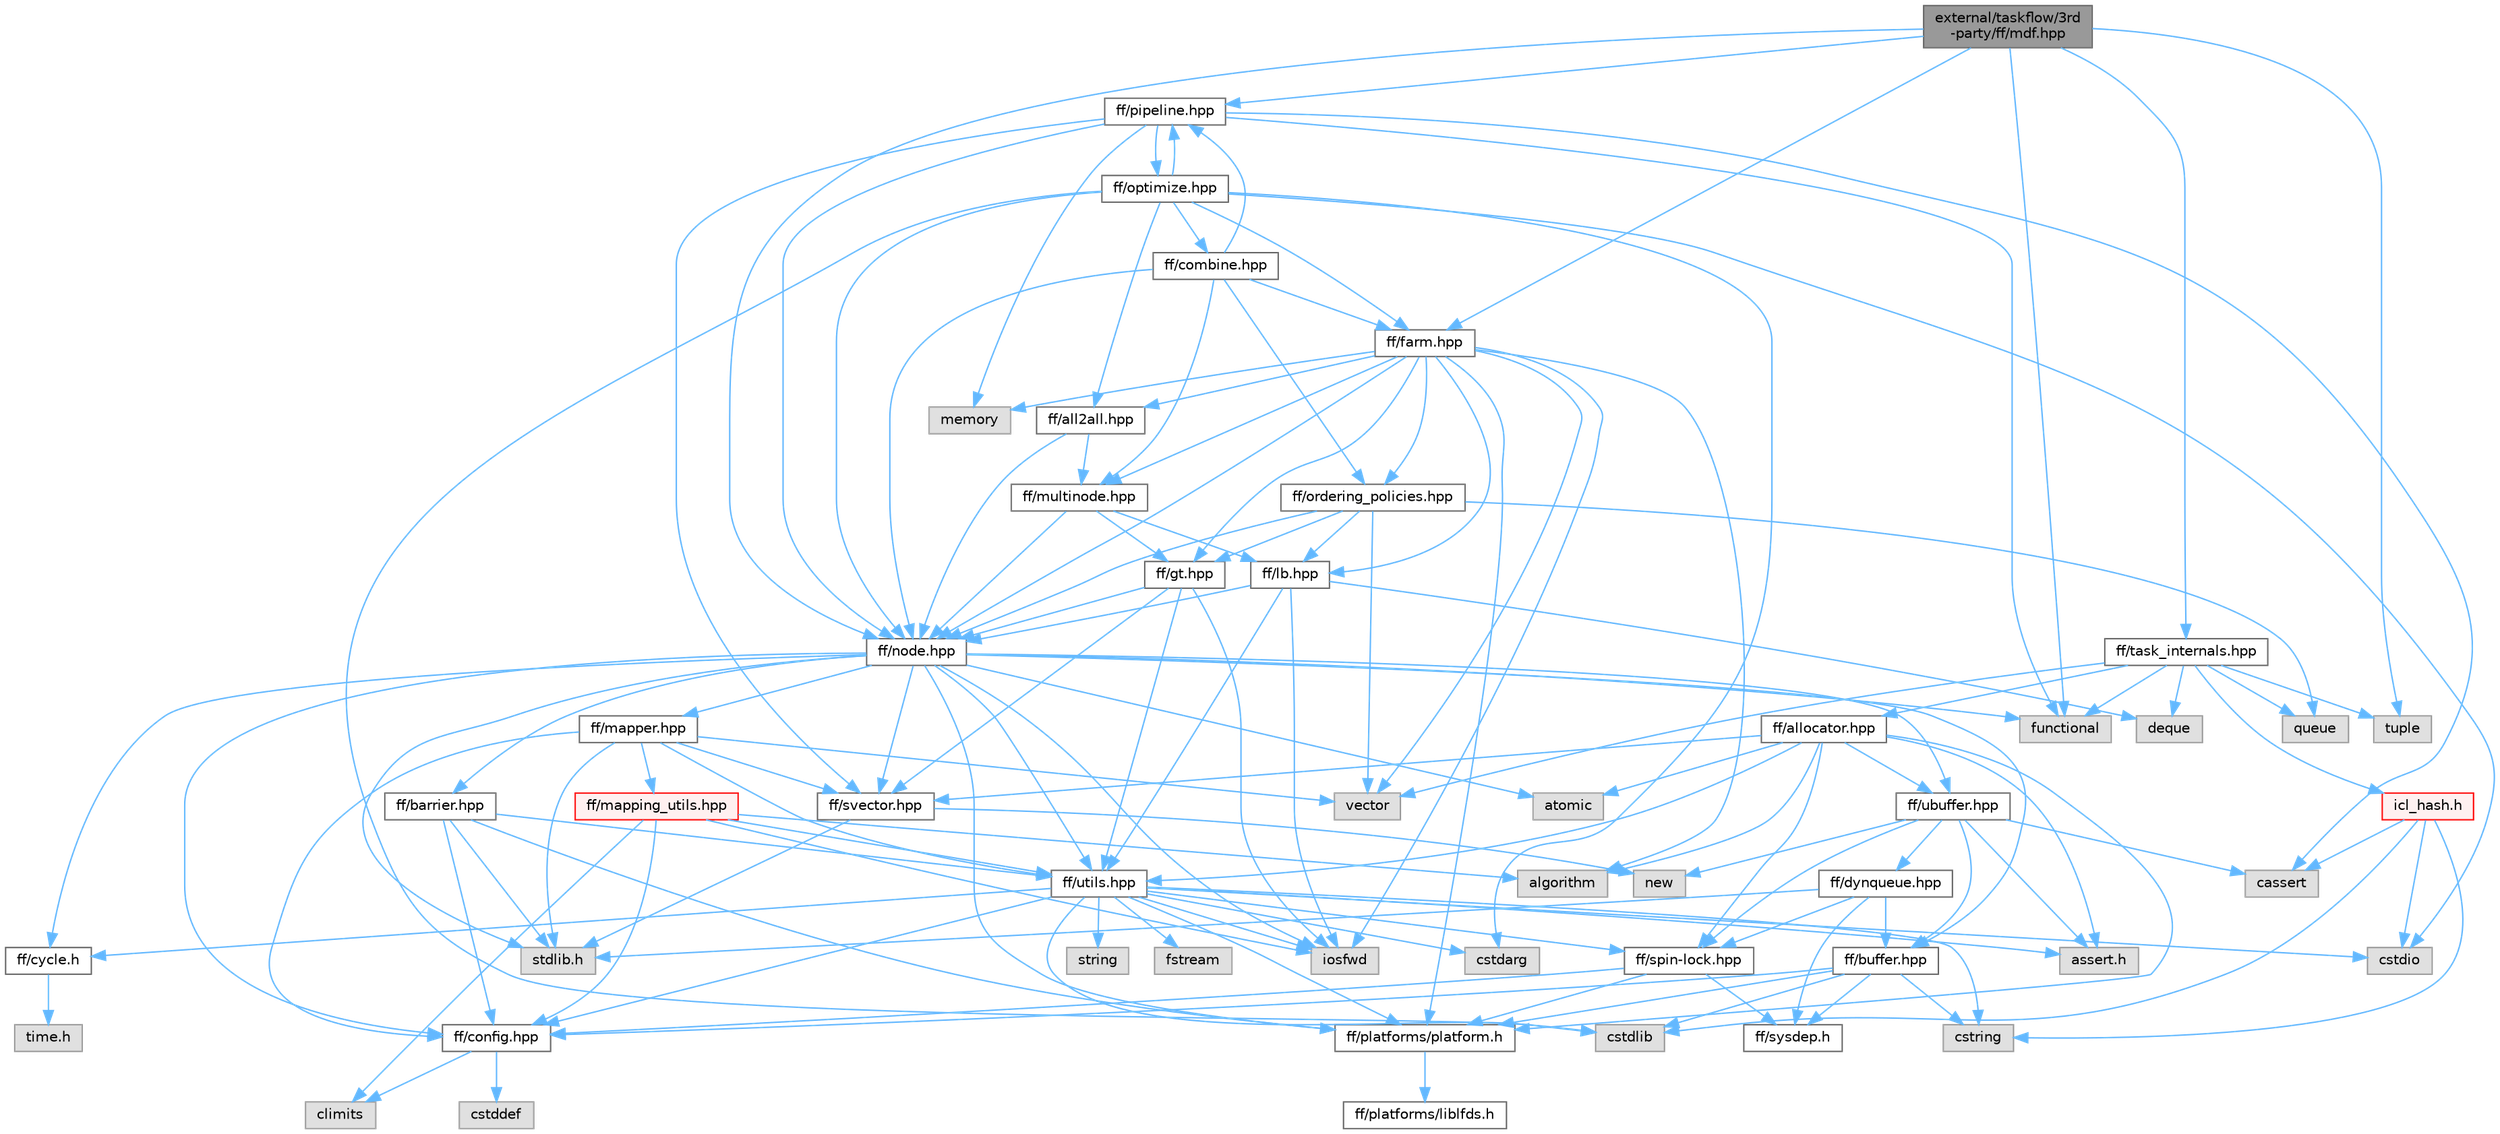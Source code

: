 digraph "external/taskflow/3rd-party/ff/mdf.hpp"
{
 // LATEX_PDF_SIZE
  bgcolor="transparent";
  edge [fontname=Helvetica,fontsize=10,labelfontname=Helvetica,labelfontsize=10];
  node [fontname=Helvetica,fontsize=10,shape=box,height=0.2,width=0.4];
  Node1 [id="Node000001",label="external/taskflow/3rd\l-party/ff/mdf.hpp",height=0.2,width=0.4,color="gray40", fillcolor="grey60", style="filled", fontcolor="black",tooltip="This file implements the macro dataflow pattern."];
  Node1 -> Node2 [id="edge1_Node000001_Node000002",color="steelblue1",style="solid",tooltip=" "];
  Node2 [id="Node000002",label="functional",height=0.2,width=0.4,color="grey60", fillcolor="#E0E0E0", style="filled",tooltip=" "];
  Node1 -> Node3 [id="edge2_Node000001_Node000003",color="steelblue1",style="solid",tooltip=" "];
  Node3 [id="Node000003",label="tuple",height=0.2,width=0.4,color="grey60", fillcolor="#E0E0E0", style="filled",tooltip=" "];
  Node1 -> Node4 [id="edge3_Node000001_Node000004",color="steelblue1",style="solid",tooltip=" "];
  Node4 [id="Node000004",label="ff/node.hpp",height=0.2,width=0.4,color="grey40", fillcolor="white", style="filled",URL="$node_8hpp.html",tooltip="FastFlow ff_node"];
  Node4 -> Node5 [id="edge4_Node000004_Node000005",color="steelblue1",style="solid",tooltip=" "];
  Node5 [id="Node000005",label="stdlib.h",height=0.2,width=0.4,color="grey60", fillcolor="#E0E0E0", style="filled",tooltip=" "];
  Node4 -> Node6 [id="edge5_Node000004_Node000006",color="steelblue1",style="solid",tooltip=" "];
  Node6 [id="Node000006",label="iosfwd",height=0.2,width=0.4,color="grey60", fillcolor="#E0E0E0", style="filled",tooltip=" "];
  Node4 -> Node2 [id="edge6_Node000004_Node000002",color="steelblue1",style="solid",tooltip=" "];
  Node4 -> Node7 [id="edge7_Node000004_Node000007",color="steelblue1",style="solid",tooltip=" "];
  Node7 [id="Node000007",label="ff/platforms/platform.h",height=0.2,width=0.4,color="grey40", fillcolor="white", style="filled",URL="$external_2taskflow_23rd-party_2ff_2platforms_2_platform_8h.html",tooltip=" "];
  Node7 -> Node8 [id="edge8_Node000007_Node000008",color="steelblue1",style="solid",tooltip=" "];
  Node8 [id="Node000008",label="ff/platforms/liblfds.h",height=0.2,width=0.4,color="grey40", fillcolor="white", style="filled",URL="$liblfds_8h.html",tooltip=" "];
  Node4 -> Node9 [id="edge9_Node000004_Node000009",color="steelblue1",style="solid",tooltip=" "];
  Node9 [id="Node000009",label="ff/cycle.h",height=0.2,width=0.4,color="grey40", fillcolor="white", style="filled",URL="$cycle_8h.html",tooltip=" "];
  Node9 -> Node10 [id="edge10_Node000009_Node000010",color="steelblue1",style="solid",tooltip=" "];
  Node10 [id="Node000010",label="time.h",height=0.2,width=0.4,color="grey60", fillcolor="#E0E0E0", style="filled",tooltip=" "];
  Node4 -> Node11 [id="edge11_Node000004_Node000011",color="steelblue1",style="solid",tooltip=" "];
  Node11 [id="Node000011",label="ff/utils.hpp",height=0.2,width=0.4,color="grey40", fillcolor="white", style="filled",URL="$utils_8hpp.html",tooltip="Utility functions"];
  Node11 -> Node12 [id="edge12_Node000011_Node000012",color="steelblue1",style="solid",tooltip=" "];
  Node12 [id="Node000012",label="assert.h",height=0.2,width=0.4,color="grey60", fillcolor="#E0E0E0", style="filled",tooltip=" "];
  Node11 -> Node13 [id="edge13_Node000011_Node000013",color="steelblue1",style="solid",tooltip=" "];
  Node13 [id="Node000013",label="cstdio",height=0.2,width=0.4,color="grey60", fillcolor="#E0E0E0", style="filled",tooltip=" "];
  Node11 -> Node14 [id="edge14_Node000011_Node000014",color="steelblue1",style="solid",tooltip=" "];
  Node14 [id="Node000014",label="cstdlib",height=0.2,width=0.4,color="grey60", fillcolor="#E0E0E0", style="filled",tooltip=" "];
  Node11 -> Node15 [id="edge15_Node000011_Node000015",color="steelblue1",style="solid",tooltip=" "];
  Node15 [id="Node000015",label="cstdarg",height=0.2,width=0.4,color="grey60", fillcolor="#E0E0E0", style="filled",tooltip=" "];
  Node11 -> Node6 [id="edge16_Node000011_Node000006",color="steelblue1",style="solid",tooltip=" "];
  Node11 -> Node16 [id="edge17_Node000011_Node000016",color="steelblue1",style="solid",tooltip=" "];
  Node16 [id="Node000016",label="ff/config.hpp",height=0.2,width=0.4,color="grey40", fillcolor="white", style="filled",URL="$config_8hpp.html",tooltip=" "];
  Node16 -> Node17 [id="edge18_Node000016_Node000017",color="steelblue1",style="solid",tooltip=" "];
  Node17 [id="Node000017",label="cstddef",height=0.2,width=0.4,color="grey60", fillcolor="#E0E0E0", style="filled",tooltip=" "];
  Node16 -> Node18 [id="edge19_Node000016_Node000018",color="steelblue1",style="solid",tooltip=" "];
  Node18 [id="Node000018",label="climits",height=0.2,width=0.4,color="grey60", fillcolor="#E0E0E0", style="filled",tooltip=" "];
  Node11 -> Node7 [id="edge20_Node000011_Node000007",color="steelblue1",style="solid",tooltip=" "];
  Node11 -> Node19 [id="edge21_Node000011_Node000019",color="steelblue1",style="solid",tooltip=" "];
  Node19 [id="Node000019",label="cstring",height=0.2,width=0.4,color="grey60", fillcolor="#E0E0E0", style="filled",tooltip=" "];
  Node11 -> Node20 [id="edge22_Node000011_Node000020",color="steelblue1",style="solid",tooltip=" "];
  Node20 [id="Node000020",label="string",height=0.2,width=0.4,color="grey60", fillcolor="#E0E0E0", style="filled",tooltip=" "];
  Node11 -> Node21 [id="edge23_Node000011_Node000021",color="steelblue1",style="solid",tooltip=" "];
  Node21 [id="Node000021",label="fstream",height=0.2,width=0.4,color="grey60", fillcolor="#E0E0E0", style="filled",tooltip=" "];
  Node11 -> Node9 [id="edge24_Node000011_Node000009",color="steelblue1",style="solid",tooltip=" "];
  Node11 -> Node22 [id="edge25_Node000011_Node000022",color="steelblue1",style="solid",tooltip=" "];
  Node22 [id="Node000022",label="ff/spin-lock.hpp",height=0.2,width=0.4,color="grey40", fillcolor="white", style="filled",URL="$spin-lock_8hpp.html",tooltip="This file contains several alternative spin lock(s) implementations that can be used as FastFlow spin..."];
  Node22 -> Node23 [id="edge26_Node000022_Node000023",color="steelblue1",style="solid",tooltip=" "];
  Node23 [id="Node000023",label="ff/sysdep.h",height=0.2,width=0.4,color="grey40", fillcolor="white", style="filled",URL="$sysdep_8h.html",tooltip=" "];
  Node22 -> Node7 [id="edge27_Node000022_Node000007",color="steelblue1",style="solid",tooltip=" "];
  Node22 -> Node16 [id="edge28_Node000022_Node000016",color="steelblue1",style="solid",tooltip=" "];
  Node4 -> Node24 [id="edge29_Node000004_Node000024",color="steelblue1",style="solid",tooltip=" "];
  Node24 [id="Node000024",label="ff/buffer.hpp",height=0.2,width=0.4,color="grey40", fillcolor="white", style="filled",URL="$buffer_8hpp.html",tooltip="This file contains the definition of the bounded SPSC channel buffer used in FastFlow"];
  Node24 -> Node14 [id="edge30_Node000024_Node000014",color="steelblue1",style="solid",tooltip=" "];
  Node24 -> Node19 [id="edge31_Node000024_Node000019",color="steelblue1",style="solid",tooltip=" "];
  Node24 -> Node23 [id="edge32_Node000024_Node000023",color="steelblue1",style="solid",tooltip=" "];
  Node24 -> Node16 [id="edge33_Node000024_Node000016",color="steelblue1",style="solid",tooltip=" "];
  Node24 -> Node7 [id="edge34_Node000024_Node000007",color="steelblue1",style="solid",tooltip=" "];
  Node4 -> Node25 [id="edge35_Node000004_Node000025",color="steelblue1",style="solid",tooltip=" "];
  Node25 [id="Node000025",label="ff/ubuffer.hpp",height=0.2,width=0.4,color="grey40", fillcolor="white", style="filled",URL="$ubuffer_8hpp.html",tooltip="This file contains the definition of the unbounded SWSR circular buffer used in FastFlow"];
  Node25 -> Node12 [id="edge36_Node000025_Node000012",color="steelblue1",style="solid",tooltip=" "];
  Node25 -> Node26 [id="edge37_Node000025_Node000026",color="steelblue1",style="solid",tooltip=" "];
  Node26 [id="Node000026",label="cassert",height=0.2,width=0.4,color="grey60", fillcolor="#E0E0E0", style="filled",tooltip=" "];
  Node25 -> Node27 [id="edge38_Node000025_Node000027",color="steelblue1",style="solid",tooltip=" "];
  Node27 [id="Node000027",label="new",height=0.2,width=0.4,color="grey60", fillcolor="#E0E0E0", style="filled",tooltip=" "];
  Node25 -> Node28 [id="edge39_Node000025_Node000028",color="steelblue1",style="solid",tooltip=" "];
  Node28 [id="Node000028",label="ff/dynqueue.hpp",height=0.2,width=0.4,color="grey40", fillcolor="white", style="filled",URL="$dynqueue_8hpp.html",tooltip="Implementation of a dynamic queue. Not currently used."];
  Node28 -> Node5 [id="edge40_Node000028_Node000005",color="steelblue1",style="solid",tooltip=" "];
  Node28 -> Node24 [id="edge41_Node000028_Node000024",color="steelblue1",style="solid",tooltip=" "];
  Node28 -> Node22 [id="edge42_Node000028_Node000022",color="steelblue1",style="solid",tooltip=" "];
  Node28 -> Node23 [id="edge43_Node000028_Node000023",color="steelblue1",style="solid",tooltip=" "];
  Node25 -> Node24 [id="edge44_Node000025_Node000024",color="steelblue1",style="solid",tooltip=" "];
  Node25 -> Node22 [id="edge45_Node000025_Node000022",color="steelblue1",style="solid",tooltip=" "];
  Node4 -> Node29 [id="edge46_Node000004_Node000029",color="steelblue1",style="solid",tooltip=" "];
  Node29 [id="Node000029",label="ff/mapper.hpp",height=0.2,width=0.4,color="grey40", fillcolor="white", style="filled",URL="$mapper_8hpp.html",tooltip="This file contains the thread mapper definition used in FastFlow"];
  Node29 -> Node5 [id="edge47_Node000029_Node000005",color="steelblue1",style="solid",tooltip=" "];
  Node29 -> Node16 [id="edge48_Node000029_Node000016",color="steelblue1",style="solid",tooltip=" "];
  Node29 -> Node30 [id="edge49_Node000029_Node000030",color="steelblue1",style="solid",tooltip=" "];
  Node30 [id="Node000030",label="ff/svector.hpp",height=0.2,width=0.4,color="grey40", fillcolor="white", style="filled",URL="$svector_8hpp.html",tooltip="Simple yet efficient dynamic vector"];
  Node30 -> Node5 [id="edge50_Node000030_Node000005",color="steelblue1",style="solid",tooltip=" "];
  Node30 -> Node27 [id="edge51_Node000030_Node000027",color="steelblue1",style="solid",tooltip=" "];
  Node29 -> Node11 [id="edge52_Node000029_Node000011",color="steelblue1",style="solid",tooltip=" "];
  Node29 -> Node31 [id="edge53_Node000029_Node000031",color="steelblue1",style="solid",tooltip=" "];
  Node31 [id="Node000031",label="ff/mapping_utils.hpp",height=0.2,width=0.4,color="red", fillcolor="#FFF0F0", style="filled",URL="$mapping__utils_8hpp.html",tooltip="This file contains utilities for plaform inspection and thread pinning"];
  Node31 -> Node18 [id="edge54_Node000031_Node000018",color="steelblue1",style="solid",tooltip=" "];
  Node31 -> Node33 [id="edge55_Node000031_Node000033",color="steelblue1",style="solid",tooltip=" "];
  Node33 [id="Node000033",label="algorithm",height=0.2,width=0.4,color="grey60", fillcolor="#E0E0E0", style="filled",tooltip=" "];
  Node31 -> Node6 [id="edge56_Node000031_Node000006",color="steelblue1",style="solid",tooltip=" "];
  Node31 -> Node16 [id="edge57_Node000031_Node000016",color="steelblue1",style="solid",tooltip=" "];
  Node31 -> Node11 [id="edge58_Node000031_Node000011",color="steelblue1",style="solid",tooltip=" "];
  Node29 -> Node36 [id="edge59_Node000029_Node000036",color="steelblue1",style="solid",tooltip=" "];
  Node36 [id="Node000036",label="vector",height=0.2,width=0.4,color="grey60", fillcolor="#E0E0E0", style="filled",tooltip=" "];
  Node4 -> Node16 [id="edge60_Node000004_Node000016",color="steelblue1",style="solid",tooltip=" "];
  Node4 -> Node30 [id="edge61_Node000004_Node000030",color="steelblue1",style="solid",tooltip=" "];
  Node4 -> Node37 [id="edge62_Node000004_Node000037",color="steelblue1",style="solid",tooltip=" "];
  Node37 [id="Node000037",label="ff/barrier.hpp",height=0.2,width=0.4,color="grey40", fillcolor="white", style="filled",URL="$barrier_8hpp.html",tooltip="FastFlow blocking and non-blocking barrier implementations"];
  Node37 -> Node5 [id="edge63_Node000037_Node000005",color="steelblue1",style="solid",tooltip=" "];
  Node37 -> Node7 [id="edge64_Node000037_Node000007",color="steelblue1",style="solid",tooltip=" "];
  Node37 -> Node11 [id="edge65_Node000037_Node000011",color="steelblue1",style="solid",tooltip=" "];
  Node37 -> Node16 [id="edge66_Node000037_Node000016",color="steelblue1",style="solid",tooltip=" "];
  Node4 -> Node38 [id="edge67_Node000004_Node000038",color="steelblue1",style="solid",tooltip=" "];
  Node38 [id="Node000038",label="atomic",height=0.2,width=0.4,color="grey60", fillcolor="#E0E0E0", style="filled",tooltip=" "];
  Node1 -> Node39 [id="edge68_Node000001_Node000039",color="steelblue1",style="solid",tooltip=" "];
  Node39 [id="Node000039",label="ff/pipeline.hpp",height=0.2,width=0.4,color="grey40", fillcolor="white", style="filled",URL="$3rd-party_2ff_2pipeline_8hpp.html",tooltip="This file implements the pipeline skeleton, both in the high-level pattern syntax (ff::ff_pipe) and l..."];
  Node39 -> Node26 [id="edge69_Node000039_Node000026",color="steelblue1",style="solid",tooltip=" "];
  Node39 -> Node40 [id="edge70_Node000039_Node000040",color="steelblue1",style="solid",tooltip=" "];
  Node40 [id="Node000040",label="memory",height=0.2,width=0.4,color="grey60", fillcolor="#E0E0E0", style="filled",tooltip=" "];
  Node39 -> Node2 [id="edge71_Node000039_Node000002",color="steelblue1",style="solid",tooltip=" "];
  Node39 -> Node30 [id="edge72_Node000039_Node000030",color="steelblue1",style="solid",tooltip=" "];
  Node39 -> Node4 [id="edge73_Node000039_Node000004",color="steelblue1",style="solid",tooltip=" "];
  Node39 -> Node41 [id="edge74_Node000039_Node000041",color="steelblue1",style="solid",tooltip=" "];
  Node41 [id="Node000041",label="ff/optimize.hpp",height=0.2,width=0.4,color="grey40", fillcolor="white", style="filled",URL="$optimize_8hpp.html",tooltip="FastFlow optimization heuristics"];
  Node41 -> Node13 [id="edge75_Node000041_Node000013",color="steelblue1",style="solid",tooltip=" "];
  Node41 -> Node14 [id="edge76_Node000041_Node000014",color="steelblue1",style="solid",tooltip=" "];
  Node41 -> Node15 [id="edge77_Node000041_Node000015",color="steelblue1",style="solid",tooltip=" "];
  Node41 -> Node4 [id="edge78_Node000041_Node000004",color="steelblue1",style="solid",tooltip=" "];
  Node41 -> Node39 [id="edge79_Node000041_Node000039",color="steelblue1",style="solid",tooltip=" "];
  Node41 -> Node42 [id="edge80_Node000041_Node000042",color="steelblue1",style="solid",tooltip=" "];
  Node42 [id="Node000042",label="ff/farm.hpp",height=0.2,width=0.4,color="grey40", fillcolor="white", style="filled",URL="$farm_8hpp.html",tooltip="Farm pattern"];
  Node42 -> Node6 [id="edge81_Node000042_Node000006",color="steelblue1",style="solid",tooltip=" "];
  Node42 -> Node36 [id="edge82_Node000042_Node000036",color="steelblue1",style="solid",tooltip=" "];
  Node42 -> Node33 [id="edge83_Node000042_Node000033",color="steelblue1",style="solid",tooltip=" "];
  Node42 -> Node40 [id="edge84_Node000042_Node000040",color="steelblue1",style="solid",tooltip=" "];
  Node42 -> Node7 [id="edge85_Node000042_Node000007",color="steelblue1",style="solid",tooltip=" "];
  Node42 -> Node43 [id="edge86_Node000042_Node000043",color="steelblue1",style="solid",tooltip=" "];
  Node43 [id="Node000043",label="ff/lb.hpp",height=0.2,width=0.4,color="grey40", fillcolor="white", style="filled",URL="$lb_8hpp.html",tooltip="Farm Emitter (not a ff_node)"];
  Node43 -> Node6 [id="edge87_Node000043_Node000006",color="steelblue1",style="solid",tooltip=" "];
  Node43 -> Node44 [id="edge88_Node000043_Node000044",color="steelblue1",style="solid",tooltip=" "];
  Node44 [id="Node000044",label="deque",height=0.2,width=0.4,color="grey60", fillcolor="#E0E0E0", style="filled",tooltip=" "];
  Node43 -> Node11 [id="edge89_Node000043_Node000011",color="steelblue1",style="solid",tooltip=" "];
  Node43 -> Node4 [id="edge90_Node000043_Node000004",color="steelblue1",style="solid",tooltip=" "];
  Node42 -> Node45 [id="edge91_Node000042_Node000045",color="steelblue1",style="solid",tooltip=" "];
  Node45 [id="Node000045",label="ff/gt.hpp",height=0.2,width=0.4,color="grey40", fillcolor="white", style="filled",URL="$gt_8hpp.html",tooltip="Farm Collector (it is not a ff_node)"];
  Node45 -> Node6 [id="edge92_Node000045_Node000006",color="steelblue1",style="solid",tooltip=" "];
  Node45 -> Node30 [id="edge93_Node000045_Node000030",color="steelblue1",style="solid",tooltip=" "];
  Node45 -> Node11 [id="edge94_Node000045_Node000011",color="steelblue1",style="solid",tooltip=" "];
  Node45 -> Node4 [id="edge95_Node000045_Node000004",color="steelblue1",style="solid",tooltip=" "];
  Node42 -> Node4 [id="edge96_Node000042_Node000004",color="steelblue1",style="solid",tooltip=" "];
  Node42 -> Node46 [id="edge97_Node000042_Node000046",color="steelblue1",style="solid",tooltip=" "];
  Node46 [id="Node000046",label="ff/multinode.hpp",height=0.2,width=0.4,color="grey40", fillcolor="white", style="filled",URL="$multinode_8hpp.html",tooltip="FastFlow ff_minode ff_monode and typed versions."];
  Node46 -> Node4 [id="edge98_Node000046_Node000004",color="steelblue1",style="solid",tooltip=" "];
  Node46 -> Node43 [id="edge99_Node000046_Node000043",color="steelblue1",style="solid",tooltip=" "];
  Node46 -> Node45 [id="edge100_Node000046_Node000045",color="steelblue1",style="solid",tooltip=" "];
  Node42 -> Node47 [id="edge101_Node000042_Node000047",color="steelblue1",style="solid",tooltip=" "];
  Node47 [id="Node000047",label="ff/ordering_policies.hpp",height=0.2,width=0.4,color="grey40", fillcolor="white", style="filled",URL="$ordering__policies_8hpp.html",tooltip=" "];
  Node47 -> Node36 [id="edge102_Node000047_Node000036",color="steelblue1",style="solid",tooltip=" "];
  Node47 -> Node48 [id="edge103_Node000047_Node000048",color="steelblue1",style="solid",tooltip=" "];
  Node48 [id="Node000048",label="queue",height=0.2,width=0.4,color="grey60", fillcolor="#E0E0E0", style="filled",tooltip=" "];
  Node47 -> Node43 [id="edge104_Node000047_Node000043",color="steelblue1",style="solid",tooltip=" "];
  Node47 -> Node45 [id="edge105_Node000047_Node000045",color="steelblue1",style="solid",tooltip=" "];
  Node47 -> Node4 [id="edge106_Node000047_Node000004",color="steelblue1",style="solid",tooltip=" "];
  Node42 -> Node49 [id="edge107_Node000042_Node000049",color="steelblue1",style="solid",tooltip=" "];
  Node49 [id="Node000049",label="ff/all2all.hpp",height=0.2,width=0.4,color="grey40", fillcolor="white", style="filled",URL="$all2all_8hpp.html",tooltip="FastFlow all-2-all building block"];
  Node49 -> Node4 [id="edge108_Node000049_Node000004",color="steelblue1",style="solid",tooltip=" "];
  Node49 -> Node46 [id="edge109_Node000049_Node000046",color="steelblue1",style="solid",tooltip=" "];
  Node41 -> Node49 [id="edge110_Node000041_Node000049",color="steelblue1",style="solid",tooltip=" "];
  Node41 -> Node50 [id="edge111_Node000041_Node000050",color="steelblue1",style="solid",tooltip=" "];
  Node50 [id="Node000050",label="ff/combine.hpp",height=0.2,width=0.4,color="grey40", fillcolor="white", style="filled",URL="$combine_8hpp.html",tooltip="FastFlow composition building block"];
  Node50 -> Node4 [id="edge112_Node000050_Node000004",color="steelblue1",style="solid",tooltip=" "];
  Node50 -> Node46 [id="edge113_Node000050_Node000046",color="steelblue1",style="solid",tooltip=" "];
  Node50 -> Node39 [id="edge114_Node000050_Node000039",color="steelblue1",style="solid",tooltip=" "];
  Node50 -> Node47 [id="edge115_Node000050_Node000047",color="steelblue1",style="solid",tooltip=" "];
  Node50 -> Node42 [id="edge116_Node000050_Node000042",color="steelblue1",style="solid",tooltip=" "];
  Node1 -> Node42 [id="edge117_Node000001_Node000042",color="steelblue1",style="solid",tooltip=" "];
  Node1 -> Node51 [id="edge118_Node000001_Node000051",color="steelblue1",style="solid",tooltip=" "];
  Node51 [id="Node000051",label="ff/task_internals.hpp",height=0.2,width=0.4,color="grey40", fillcolor="white", style="filled",URL="$task__internals_8hpp.html",tooltip="Internal classes and helping functions for tasks management."];
  Node51 -> Node2 [id="edge119_Node000051_Node000002",color="steelblue1",style="solid",tooltip=" "];
  Node51 -> Node3 [id="edge120_Node000051_Node000003",color="steelblue1",style="solid",tooltip=" "];
  Node51 -> Node36 [id="edge121_Node000051_Node000036",color="steelblue1",style="solid",tooltip=" "];
  Node51 -> Node44 [id="edge122_Node000051_Node000044",color="steelblue1",style="solid",tooltip=" "];
  Node51 -> Node48 [id="edge123_Node000051_Node000048",color="steelblue1",style="solid",tooltip=" "];
  Node51 -> Node52 [id="edge124_Node000051_Node000052",color="steelblue1",style="solid",tooltip=" "];
  Node52 [id="Node000052",label="ff/allocator.hpp",height=0.2,width=0.4,color="grey40", fillcolor="white", style="filled",URL="$allocator_8hpp.html",tooltip="Implementations of the FastFlow's lock-free allocator."];
  Node52 -> Node12 [id="edge125_Node000052_Node000012",color="steelblue1",style="solid",tooltip=" "];
  Node52 -> Node33 [id="edge126_Node000052_Node000033",color="steelblue1",style="solid",tooltip=" "];
  Node52 -> Node7 [id="edge127_Node000052_Node000007",color="steelblue1",style="solid",tooltip=" "];
  Node52 -> Node38 [id="edge128_Node000052_Node000038",color="steelblue1",style="solid",tooltip=" "];
  Node52 -> Node25 [id="edge129_Node000052_Node000025",color="steelblue1",style="solid",tooltip=" "];
  Node52 -> Node22 [id="edge130_Node000052_Node000022",color="steelblue1",style="solid",tooltip=" "];
  Node52 -> Node30 [id="edge131_Node000052_Node000030",color="steelblue1",style="solid",tooltip=" "];
  Node52 -> Node11 [id="edge132_Node000052_Node000011",color="steelblue1",style="solid",tooltip=" "];
  Node51 -> Node53 [id="edge133_Node000051_Node000053",color="steelblue1",style="solid",tooltip=" "];
  Node53 [id="Node000053",label="icl_hash.h",height=0.2,width=0.4,color="red", fillcolor="#FFF0F0", style="filled",URL="$icl__hash_8h.html",tooltip=" "];
  Node53 -> Node14 [id="edge134_Node000053_Node000014",color="steelblue1",style="solid",tooltip=" "];
  Node53 -> Node13 [id="edge135_Node000053_Node000013",color="steelblue1",style="solid",tooltip=" "];
  Node53 -> Node19 [id="edge136_Node000053_Node000019",color="steelblue1",style="solid",tooltip=" "];
  Node53 -> Node26 [id="edge137_Node000053_Node000026",color="steelblue1",style="solid",tooltip=" "];
}
